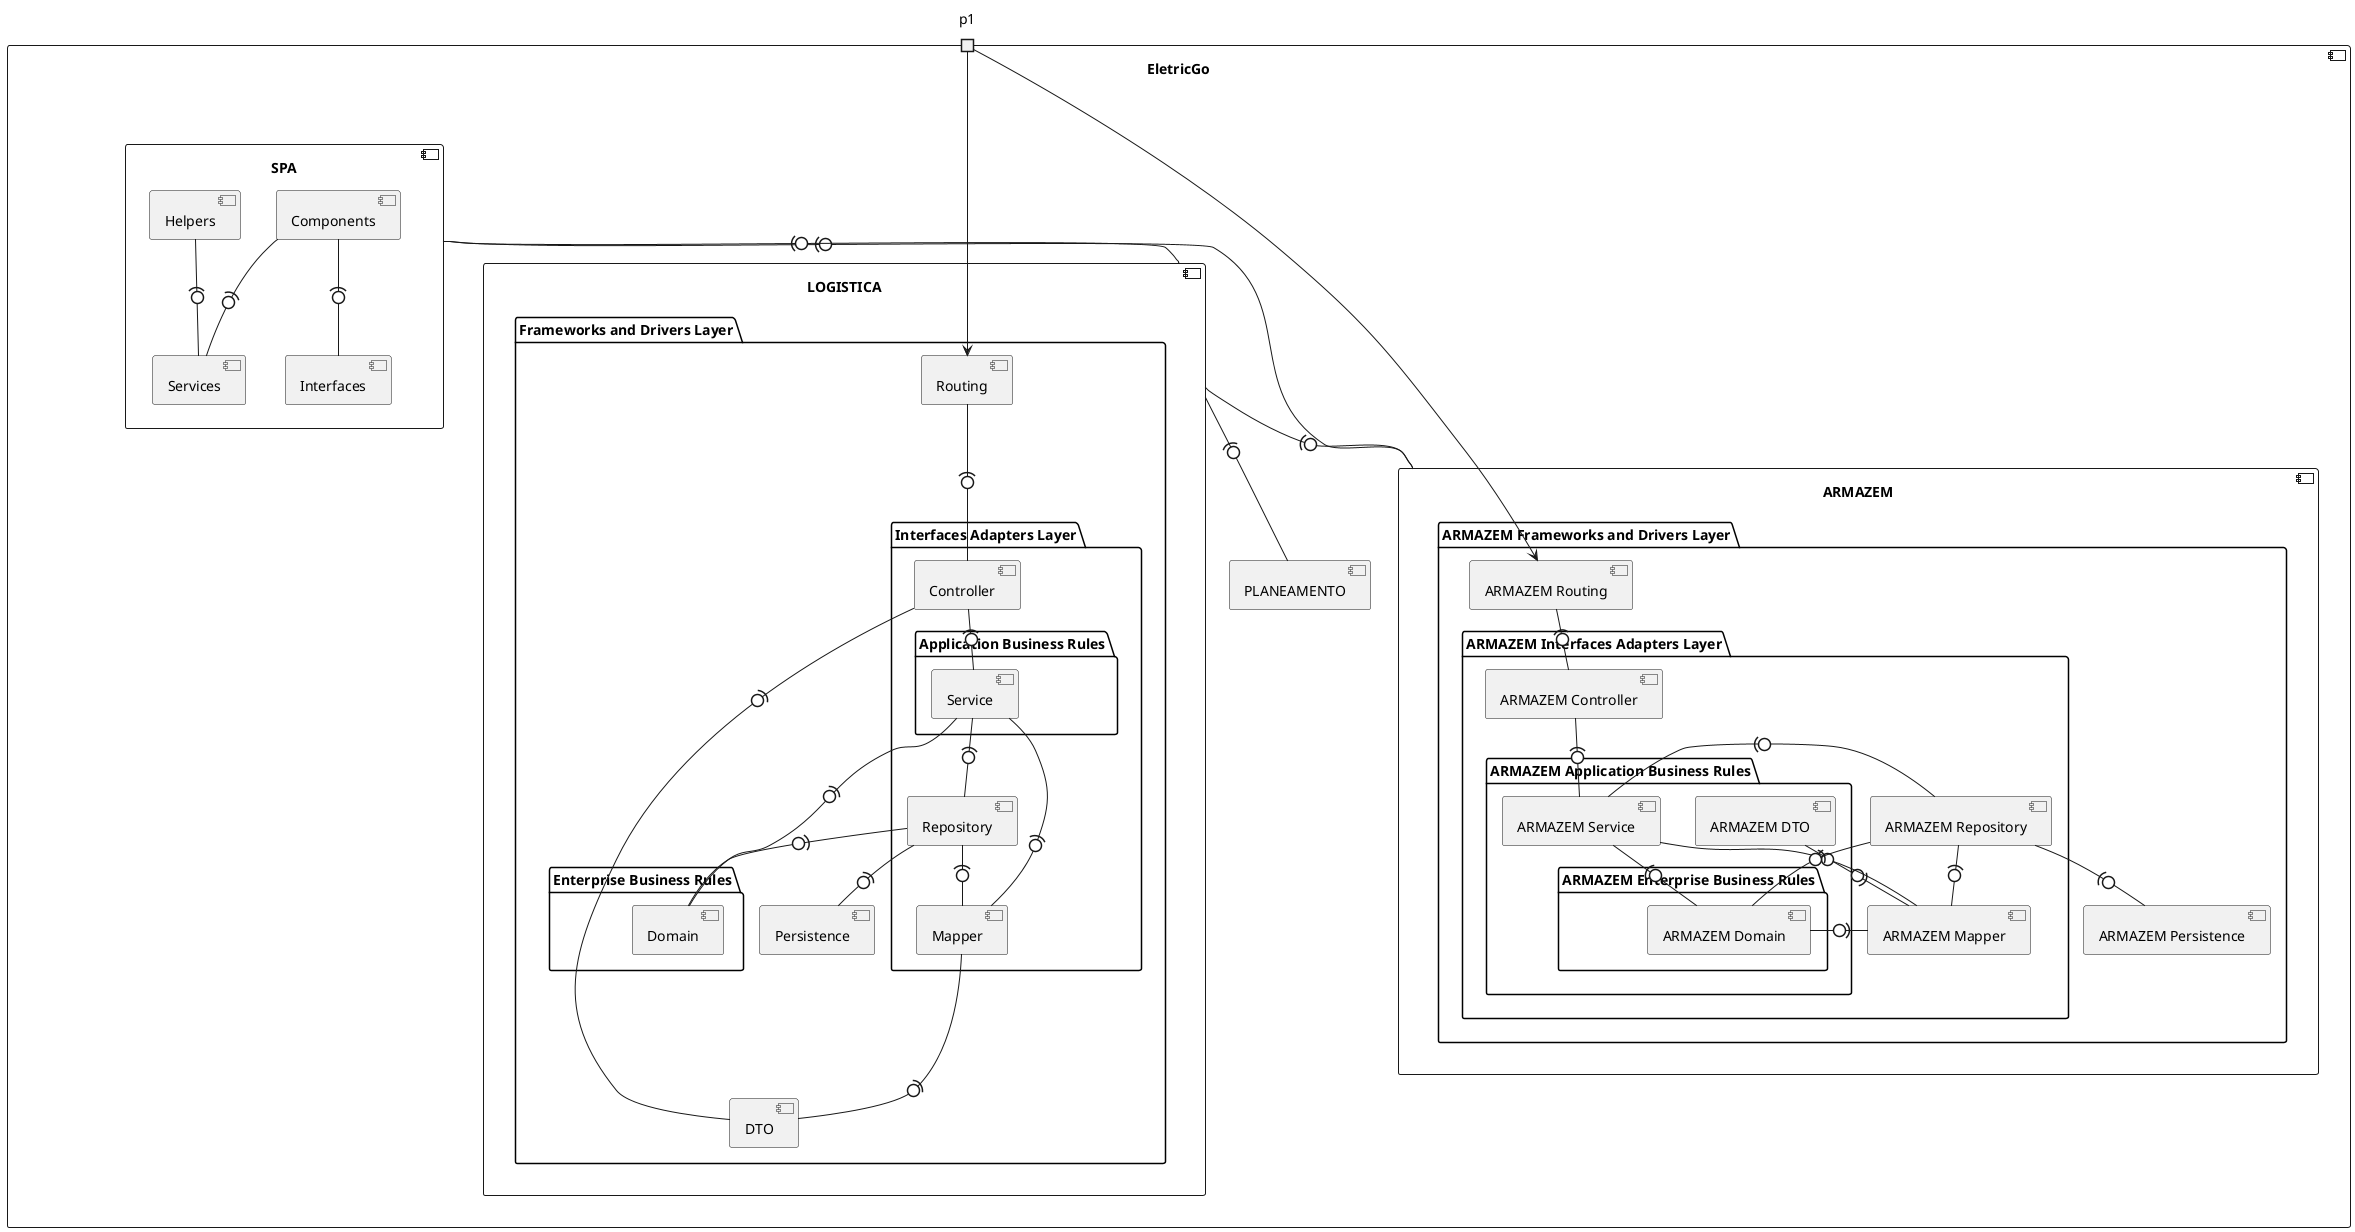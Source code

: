 @startuml

component EletricGo {
  port p1

  component "SPA" as spa {
    
    component "Components" as spa_components 
    component "Helpers" as spa_helpers
    component "Interfaces" as spa_interfaces
    component "Services" as spa_services 

  }

  component "ARMAZEM" as armazem{
    package "ARMAZEM Frameworks and Drivers Layer" {
        component "ARMAZEM Routing" as wrouting
        component "ARMAZEM Persistence" as wpersistence
        package "ARMAZEM Interfaces Adapters Layer" {
            component "ARMAZEM Controller" as wcontroller
            component "ARMAZEM Repository" as wrepository
            component "ARMAZEM Mapper" as wmapper
            package "ARMAZEM Application Business Rules" {
                component "ARMAZEM Service" as wservice
                component "ARMAZEM DTO" as wdto
                package "ARMAZEM Enterprise Business Rules" {
                    component "ARMAZEM Domain" as wdomain
              }
            }
        }
        
      }
  }

  component "LOGISTICA" as logistica {
      package "Frameworks and Drivers Layer" {
        component "Routing" as routing
        component "Persistence" as persistence
        package "Interfaces Adapters Layer" {
            component "Controller" as controller
            component "Repository" as repository
            component "Mapper" as mapper
            package "Application Business Rules" {
                component "Service" as service
            }
        }
        component "DTO" as dto
        package "Enterprise Business Rules" {
            component "Domain" as domain
        }
      }
  }

  component "PLANEAMENTO" as planeamento


}

p1 -> routing
routing -(0- controller
controller -(0- service
controller -(0- dto

mapper -(0- dto

service -(0- mapper
service -(0- repository
service -(0- domain

repository -(0- persistence
repository -(0- domain
repository -(0- mapper

spa -(0- armazem
spa -(0- logistica
logistica -(0- planeamento
logistica -(0- armazem

p1 -> wrouting
wrouting -(0- wcontroller
wcontroller -(0- wservice

wmapper -(0- wdto
wmapper -(0- wdomain

wservice -(0- wmapper
wservice -(0- wrepository
wservice -(0- wdomain

wrepository -(0- wpersistence
wrepository -(0- wdomain
wrepository -(0- wmapper

spa_components -(0- spa_services
spa_components -(0- spa_interfaces
spa_helpers -(0- spa_services


@enduml
